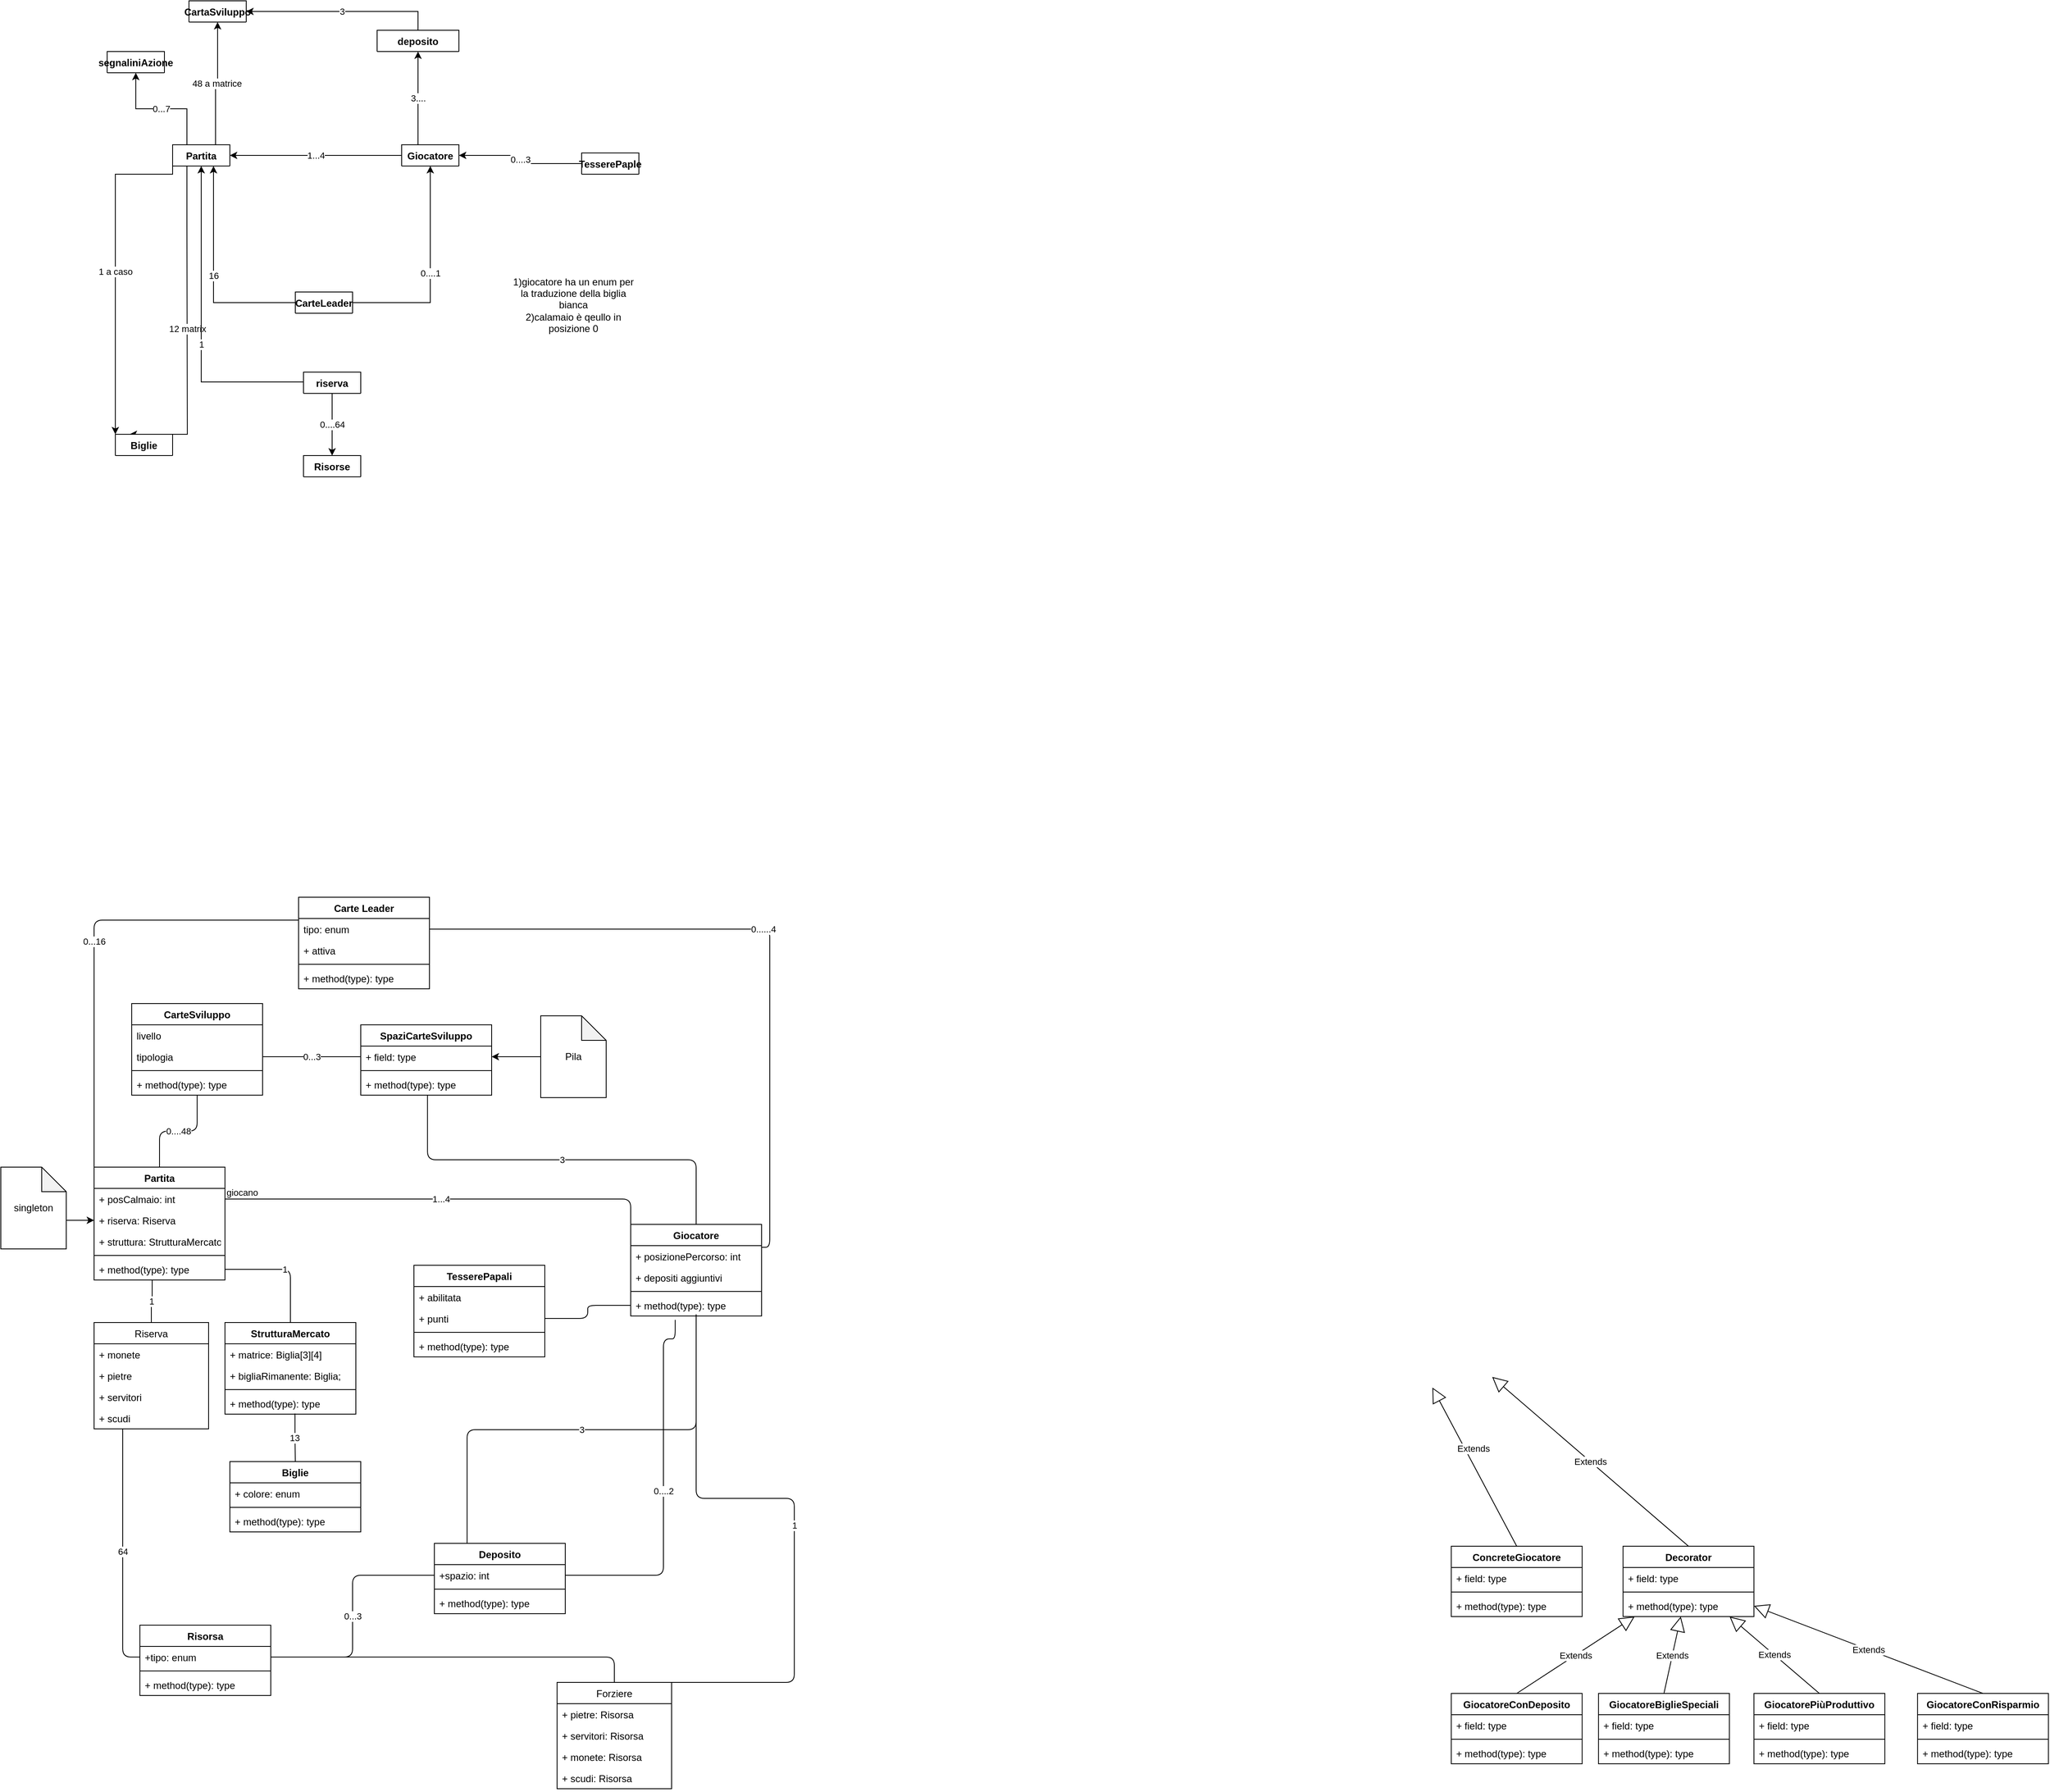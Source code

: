 <mxfile version="14.4.3" type="github">
  <diagram id="C5RBs43oDa-KdzZeNtuy" name="Page-1">
    <mxGraphModel dx="2262" dy="1308" grid="1" gridSize="10" guides="1" tooltips="1" connect="1" arrows="1" fold="1" page="1" pageScale="1" pageWidth="827" pageHeight="1169" math="0" shadow="0">
      <root>
        <mxCell id="WIyWlLk6GJQsqaUBKTNV-0" />
        <mxCell id="WIyWlLk6GJQsqaUBKTNV-1" parent="WIyWlLk6GJQsqaUBKTNV-0" />
        <mxCell id="6oMifKOJI4RX-EmI3Wiy-44" value="12 matrix" style="edgeStyle=orthogonalEdgeStyle;rounded=0;orthogonalLoop=1;jettySize=auto;html=1;exitX=0.25;exitY=1;exitDx=0;exitDy=0;entryX=0.25;entryY=0;entryDx=0;entryDy=0;" edge="1" parent="WIyWlLk6GJQsqaUBKTNV-1" source="6oMifKOJI4RX-EmI3Wiy-0" target="6oMifKOJI4RX-EmI3Wiy-20">
          <mxGeometry relative="1" as="geometry">
            <Array as="points">
              <mxPoint x="217" y="380" />
              <mxPoint x="218" y="610" />
            </Array>
          </mxGeometry>
        </mxCell>
        <mxCell id="6oMifKOJI4RX-EmI3Wiy-46" value="1 a caso" style="edgeStyle=orthogonalEdgeStyle;rounded=0;orthogonalLoop=1;jettySize=auto;html=1;exitX=0;exitY=1;exitDx=0;exitDy=0;entryX=0;entryY=0;entryDx=0;entryDy=0;" edge="1" parent="WIyWlLk6GJQsqaUBKTNV-1" source="6oMifKOJI4RX-EmI3Wiy-0" target="6oMifKOJI4RX-EmI3Wiy-20">
          <mxGeometry relative="1" as="geometry">
            <Array as="points">
              <mxPoint x="200" y="316" />
              <mxPoint x="130" y="316" />
              <mxPoint x="130" y="610" />
            </Array>
          </mxGeometry>
        </mxCell>
        <mxCell id="6oMifKOJI4RX-EmI3Wiy-55" value="48 a matrice" style="edgeStyle=orthogonalEdgeStyle;rounded=0;orthogonalLoop=1;jettySize=auto;html=1;exitX=0.75;exitY=0;exitDx=0;exitDy=0;" edge="1" parent="WIyWlLk6GJQsqaUBKTNV-1" source="6oMifKOJI4RX-EmI3Wiy-0" target="6oMifKOJI4RX-EmI3Wiy-8">
          <mxGeometry relative="1" as="geometry" />
        </mxCell>
        <mxCell id="6oMifKOJI4RX-EmI3Wiy-62" value="0...7" style="edgeStyle=orthogonalEdgeStyle;rounded=0;orthogonalLoop=1;jettySize=auto;html=1;exitX=0.25;exitY=0;exitDx=0;exitDy=0;" edge="1" parent="WIyWlLk6GJQsqaUBKTNV-1" source="6oMifKOJI4RX-EmI3Wiy-0" target="6oMifKOJI4RX-EmI3Wiy-58">
          <mxGeometry relative="1" as="geometry" />
        </mxCell>
        <mxCell id="6oMifKOJI4RX-EmI3Wiy-0" value="Partita" style="swimlane;fontStyle=1;align=center;verticalAlign=top;childLayout=stackLayout;horizontal=1;startSize=26;horizontalStack=0;resizeParent=1;resizeParentMax=0;resizeLast=0;collapsible=1;marginBottom=0;" vertex="1" collapsed="1" parent="WIyWlLk6GJQsqaUBKTNV-1">
          <mxGeometry x="200" y="280" width="70" height="26" as="geometry">
            <mxRectangle x="200" y="280" width="160" height="86" as="alternateBounds" />
          </mxGeometry>
        </mxCell>
        <mxCell id="6oMifKOJI4RX-EmI3Wiy-1" value="+ field: type" style="text;strokeColor=none;fillColor=none;align=left;verticalAlign=top;spacingLeft=4;spacingRight=4;overflow=hidden;rotatable=0;points=[[0,0.5],[1,0.5]];portConstraint=eastwest;" vertex="1" parent="6oMifKOJI4RX-EmI3Wiy-0">
          <mxGeometry y="26" width="70" height="26" as="geometry" />
        </mxCell>
        <mxCell id="6oMifKOJI4RX-EmI3Wiy-2" value="" style="line;strokeWidth=1;fillColor=none;align=left;verticalAlign=middle;spacingTop=-1;spacingLeft=3;spacingRight=3;rotatable=0;labelPosition=right;points=[];portConstraint=eastwest;" vertex="1" parent="6oMifKOJI4RX-EmI3Wiy-0">
          <mxGeometry y="52" width="70" height="8" as="geometry" />
        </mxCell>
        <mxCell id="6oMifKOJI4RX-EmI3Wiy-3" value="+ method(type): type" style="text;strokeColor=none;fillColor=none;align=left;verticalAlign=top;spacingLeft=4;spacingRight=4;overflow=hidden;rotatable=0;points=[[0,0.5],[1,0.5]];portConstraint=eastwest;" vertex="1" parent="6oMifKOJI4RX-EmI3Wiy-0">
          <mxGeometry y="60" width="70" height="26" as="geometry" />
        </mxCell>
        <mxCell id="6oMifKOJI4RX-EmI3Wiy-8" value="CartaSviluppo&#xa;" style="swimlane;fontStyle=1;align=center;verticalAlign=top;childLayout=stackLayout;horizontal=1;startSize=26;horizontalStack=0;resizeParent=1;resizeParentMax=0;resizeLast=0;collapsible=1;marginBottom=0;" vertex="1" collapsed="1" parent="WIyWlLk6GJQsqaUBKTNV-1">
          <mxGeometry x="220" y="104" width="70" height="26" as="geometry">
            <mxRectangle x="310" y="90" width="160" height="86" as="alternateBounds" />
          </mxGeometry>
        </mxCell>
        <mxCell id="6oMifKOJI4RX-EmI3Wiy-9" value="+ field: type" style="text;strokeColor=none;fillColor=none;align=left;verticalAlign=top;spacingLeft=4;spacingRight=4;overflow=hidden;rotatable=0;points=[[0,0.5],[1,0.5]];portConstraint=eastwest;" vertex="1" parent="6oMifKOJI4RX-EmI3Wiy-8">
          <mxGeometry y="26" width="70" height="26" as="geometry" />
        </mxCell>
        <mxCell id="6oMifKOJI4RX-EmI3Wiy-10" value="" style="line;strokeWidth=1;fillColor=none;align=left;verticalAlign=middle;spacingTop=-1;spacingLeft=3;spacingRight=3;rotatable=0;labelPosition=right;points=[];portConstraint=eastwest;" vertex="1" parent="6oMifKOJI4RX-EmI3Wiy-8">
          <mxGeometry y="52" width="70" height="8" as="geometry" />
        </mxCell>
        <mxCell id="6oMifKOJI4RX-EmI3Wiy-11" value="+ method(type): type" style="text;strokeColor=none;fillColor=none;align=left;verticalAlign=top;spacingLeft=4;spacingRight=4;overflow=hidden;rotatable=0;points=[[0,0.5],[1,0.5]];portConstraint=eastwest;" vertex="1" parent="6oMifKOJI4RX-EmI3Wiy-8">
          <mxGeometry y="60" width="70" height="26" as="geometry" />
        </mxCell>
        <mxCell id="6oMifKOJI4RX-EmI3Wiy-38" value="16" style="edgeStyle=orthogonalEdgeStyle;rounded=0;orthogonalLoop=1;jettySize=auto;html=1;" edge="1" parent="WIyWlLk6GJQsqaUBKTNV-1" source="6oMifKOJI4RX-EmI3Wiy-14" target="6oMifKOJI4RX-EmI3Wiy-0">
          <mxGeometry relative="1" as="geometry">
            <Array as="points">
              <mxPoint x="250" y="410" />
              <mxPoint x="250" y="410" />
            </Array>
          </mxGeometry>
        </mxCell>
        <mxCell id="6oMifKOJI4RX-EmI3Wiy-14" value="CarteLeader" style="swimlane;fontStyle=1;align=center;verticalAlign=top;childLayout=stackLayout;horizontal=1;startSize=26;horizontalStack=0;resizeParent=1;resizeParentMax=0;resizeLast=0;collapsible=1;marginBottom=0;" vertex="1" collapsed="1" parent="WIyWlLk6GJQsqaUBKTNV-1">
          <mxGeometry x="350" y="460" width="70" height="26" as="geometry">
            <mxRectangle x="290" y="430" width="160" height="86" as="alternateBounds" />
          </mxGeometry>
        </mxCell>
        <mxCell id="6oMifKOJI4RX-EmI3Wiy-15" value="+ field: type" style="text;strokeColor=none;fillColor=none;align=left;verticalAlign=top;spacingLeft=4;spacingRight=4;overflow=hidden;rotatable=0;points=[[0,0.5],[1,0.5]];portConstraint=eastwest;" vertex="1" parent="6oMifKOJI4RX-EmI3Wiy-14">
          <mxGeometry y="26" width="70" height="26" as="geometry" />
        </mxCell>
        <mxCell id="6oMifKOJI4RX-EmI3Wiy-16" value="" style="line;strokeWidth=1;fillColor=none;align=left;verticalAlign=middle;spacingTop=-1;spacingLeft=3;spacingRight=3;rotatable=0;labelPosition=right;points=[];portConstraint=eastwest;" vertex="1" parent="6oMifKOJI4RX-EmI3Wiy-14">
          <mxGeometry y="52" width="70" height="8" as="geometry" />
        </mxCell>
        <mxCell id="6oMifKOJI4RX-EmI3Wiy-17" value="+ method(type): type" style="text;strokeColor=none;fillColor=none;align=left;verticalAlign=top;spacingLeft=4;spacingRight=4;overflow=hidden;rotatable=0;points=[[0,0.5],[1,0.5]];portConstraint=eastwest;" vertex="1" parent="6oMifKOJI4RX-EmI3Wiy-14">
          <mxGeometry y="60" width="70" height="26" as="geometry" />
        </mxCell>
        <mxCell id="6oMifKOJI4RX-EmI3Wiy-20" value="Biglie&#xa;" style="swimlane;fontStyle=1;align=center;verticalAlign=top;childLayout=stackLayout;horizontal=1;startSize=26;horizontalStack=0;resizeParent=1;resizeParentMax=0;resizeLast=0;collapsible=1;marginBottom=0;" vertex="1" collapsed="1" parent="WIyWlLk6GJQsqaUBKTNV-1">
          <mxGeometry x="130" y="634" width="70" height="26" as="geometry">
            <mxRectangle x="200" y="584" width="160" height="84" as="alternateBounds" />
          </mxGeometry>
        </mxCell>
        <mxCell id="6oMifKOJI4RX-EmI3Wiy-21" value="+ colore: Enum" style="text;strokeColor=none;fillColor=none;align=left;verticalAlign=top;spacingLeft=4;spacingRight=4;overflow=hidden;rotatable=0;points=[[0,0.5],[1,0.5]];portConstraint=eastwest;" vertex="1" parent="6oMifKOJI4RX-EmI3Wiy-20">
          <mxGeometry y="26" width="70" height="24" as="geometry" />
        </mxCell>
        <mxCell id="6oMifKOJI4RX-EmI3Wiy-22" value="" style="line;strokeWidth=1;fillColor=none;align=left;verticalAlign=middle;spacingTop=-1;spacingLeft=3;spacingRight=3;rotatable=0;labelPosition=right;points=[];portConstraint=eastwest;" vertex="1" parent="6oMifKOJI4RX-EmI3Wiy-20">
          <mxGeometry y="50" width="70" height="8" as="geometry" />
        </mxCell>
        <mxCell id="6oMifKOJI4RX-EmI3Wiy-23" value="+ method(type): type" style="text;strokeColor=none;fillColor=none;align=left;verticalAlign=top;spacingLeft=4;spacingRight=4;overflow=hidden;rotatable=0;points=[[0,0.5],[1,0.5]];portConstraint=eastwest;" vertex="1" parent="6oMifKOJI4RX-EmI3Wiy-20">
          <mxGeometry y="58" width="70" height="26" as="geometry" />
        </mxCell>
        <mxCell id="6oMifKOJI4RX-EmI3Wiy-35" value="0....3" style="edgeStyle=orthogonalEdgeStyle;rounded=0;orthogonalLoop=1;jettySize=auto;html=1;entryX=1;entryY=0.5;entryDx=0;entryDy=0;" edge="1" parent="WIyWlLk6GJQsqaUBKTNV-1" source="6oMifKOJI4RX-EmI3Wiy-24" target="6oMifKOJI4RX-EmI3Wiy-28">
          <mxGeometry relative="1" as="geometry" />
        </mxCell>
        <mxCell id="6oMifKOJI4RX-EmI3Wiy-24" value="TesserePaple" style="swimlane;fontStyle=1;align=center;verticalAlign=top;childLayout=stackLayout;horizontal=1;startSize=26;horizontalStack=0;resizeParent=1;resizeParentMax=0;resizeLast=0;collapsible=1;marginBottom=0;" vertex="1" collapsed="1" parent="WIyWlLk6GJQsqaUBKTNV-1">
          <mxGeometry x="700" y="290" width="70" height="26" as="geometry">
            <mxRectangle x="640" y="260" width="160" height="86" as="alternateBounds" />
          </mxGeometry>
        </mxCell>
        <mxCell id="6oMifKOJI4RX-EmI3Wiy-25" value="+ field: type" style="text;strokeColor=none;fillColor=none;align=left;verticalAlign=top;spacingLeft=4;spacingRight=4;overflow=hidden;rotatable=0;points=[[0,0.5],[1,0.5]];portConstraint=eastwest;" vertex="1" parent="6oMifKOJI4RX-EmI3Wiy-24">
          <mxGeometry y="26" width="70" height="26" as="geometry" />
        </mxCell>
        <mxCell id="6oMifKOJI4RX-EmI3Wiy-26" value="" style="line;strokeWidth=1;fillColor=none;align=left;verticalAlign=middle;spacingTop=-1;spacingLeft=3;spacingRight=3;rotatable=0;labelPosition=right;points=[];portConstraint=eastwest;" vertex="1" parent="6oMifKOJI4RX-EmI3Wiy-24">
          <mxGeometry y="52" width="70" height="8" as="geometry" />
        </mxCell>
        <mxCell id="6oMifKOJI4RX-EmI3Wiy-27" value="+ method(type): type" style="text;strokeColor=none;fillColor=none;align=left;verticalAlign=top;spacingLeft=4;spacingRight=4;overflow=hidden;rotatable=0;points=[[0,0.5],[1,0.5]];portConstraint=eastwest;" vertex="1" parent="6oMifKOJI4RX-EmI3Wiy-24">
          <mxGeometry y="60" width="70" height="26" as="geometry" />
        </mxCell>
        <mxCell id="6oMifKOJI4RX-EmI3Wiy-32" value="1...4" style="edgeStyle=orthogonalEdgeStyle;rounded=0;orthogonalLoop=1;jettySize=auto;html=1;entryX=1;entryY=0.5;entryDx=0;entryDy=0;" edge="1" parent="WIyWlLk6GJQsqaUBKTNV-1" source="6oMifKOJI4RX-EmI3Wiy-28" target="6oMifKOJI4RX-EmI3Wiy-0">
          <mxGeometry relative="1" as="geometry">
            <Array as="points">
              <mxPoint x="340" y="293" />
              <mxPoint x="340" y="293" />
            </Array>
          </mxGeometry>
        </mxCell>
        <mxCell id="6oMifKOJI4RX-EmI3Wiy-52" value="3...." style="edgeStyle=orthogonalEdgeStyle;rounded=0;orthogonalLoop=1;jettySize=auto;html=1;entryX=0.5;entryY=1;entryDx=0;entryDy=0;" edge="1" parent="WIyWlLk6GJQsqaUBKTNV-1" source="6oMifKOJI4RX-EmI3Wiy-28" target="6oMifKOJI4RX-EmI3Wiy-47">
          <mxGeometry relative="1" as="geometry">
            <Array as="points">
              <mxPoint x="500" y="200" />
              <mxPoint x="500" y="200" />
            </Array>
          </mxGeometry>
        </mxCell>
        <mxCell id="6oMifKOJI4RX-EmI3Wiy-28" value="Giocatore&#xa;" style="swimlane;fontStyle=1;align=center;verticalAlign=top;childLayout=stackLayout;horizontal=1;startSize=26;horizontalStack=0;resizeParent=1;resizeParentMax=0;resizeLast=0;collapsible=1;marginBottom=0;" vertex="1" collapsed="1" parent="WIyWlLk6GJQsqaUBKTNV-1">
          <mxGeometry x="480" y="280" width="70" height="26" as="geometry">
            <mxRectangle x="480" y="290" width="160" height="86" as="alternateBounds" />
          </mxGeometry>
        </mxCell>
        <mxCell id="6oMifKOJI4RX-EmI3Wiy-29" value="+ field: type" style="text;strokeColor=none;fillColor=none;align=left;verticalAlign=top;spacingLeft=4;spacingRight=4;overflow=hidden;rotatable=0;points=[[0,0.5],[1,0.5]];portConstraint=eastwest;" vertex="1" parent="6oMifKOJI4RX-EmI3Wiy-28">
          <mxGeometry y="26" width="70" height="26" as="geometry" />
        </mxCell>
        <mxCell id="6oMifKOJI4RX-EmI3Wiy-30" value="" style="line;strokeWidth=1;fillColor=none;align=left;verticalAlign=middle;spacingTop=-1;spacingLeft=3;spacingRight=3;rotatable=0;labelPosition=right;points=[];portConstraint=eastwest;" vertex="1" parent="6oMifKOJI4RX-EmI3Wiy-28">
          <mxGeometry y="52" width="70" height="8" as="geometry" />
        </mxCell>
        <mxCell id="6oMifKOJI4RX-EmI3Wiy-31" value="+ method(type): type" style="text;strokeColor=none;fillColor=none;align=left;verticalAlign=top;spacingLeft=4;spacingRight=4;overflow=hidden;rotatable=0;points=[[0,0.5],[1,0.5]];portConstraint=eastwest;" vertex="1" parent="6oMifKOJI4RX-EmI3Wiy-28">
          <mxGeometry y="60" width="70" height="26" as="geometry" />
        </mxCell>
        <mxCell id="6oMifKOJI4RX-EmI3Wiy-43" value="0....1" style="edgeStyle=orthogonalEdgeStyle;rounded=0;orthogonalLoop=1;jettySize=auto;html=1;entryX=0.5;entryY=1;entryDx=0;entryDy=0;" edge="1" parent="WIyWlLk6GJQsqaUBKTNV-1" source="6oMifKOJI4RX-EmI3Wiy-15" target="6oMifKOJI4RX-EmI3Wiy-28">
          <mxGeometry relative="1" as="geometry" />
        </mxCell>
        <mxCell id="6oMifKOJI4RX-EmI3Wiy-54" value="3" style="edgeStyle=orthogonalEdgeStyle;rounded=0;orthogonalLoop=1;jettySize=auto;html=1;exitX=0.5;exitY=0;exitDx=0;exitDy=0;entryX=1;entryY=0.5;entryDx=0;entryDy=0;" edge="1" parent="WIyWlLk6GJQsqaUBKTNV-1" source="6oMifKOJI4RX-EmI3Wiy-47" target="6oMifKOJI4RX-EmI3Wiy-8">
          <mxGeometry relative="1" as="geometry" />
        </mxCell>
        <mxCell id="6oMifKOJI4RX-EmI3Wiy-47" value="deposito" style="swimlane;fontStyle=1;align=center;verticalAlign=top;childLayout=stackLayout;horizontal=1;startSize=26;horizontalStack=0;resizeParent=1;resizeParentMax=0;resizeLast=0;collapsible=1;marginBottom=0;" vertex="1" collapsed="1" parent="WIyWlLk6GJQsqaUBKTNV-1">
          <mxGeometry x="450" y="140" width="100" height="26" as="geometry">
            <mxRectangle x="450" y="140" width="160" height="86" as="alternateBounds" />
          </mxGeometry>
        </mxCell>
        <mxCell id="6oMifKOJI4RX-EmI3Wiy-48" value="spazi" style="text;strokeColor=none;fillColor=none;align=left;verticalAlign=top;spacingLeft=4;spacingRight=4;overflow=hidden;rotatable=0;points=[[0,0.5],[1,0.5]];portConstraint=eastwest;" vertex="1" parent="6oMifKOJI4RX-EmI3Wiy-47">
          <mxGeometry y="26" width="100" height="26" as="geometry" />
        </mxCell>
        <mxCell id="6oMifKOJI4RX-EmI3Wiy-49" value="" style="line;strokeWidth=1;fillColor=none;align=left;verticalAlign=middle;spacingTop=-1;spacingLeft=3;spacingRight=3;rotatable=0;labelPosition=right;points=[];portConstraint=eastwest;" vertex="1" parent="6oMifKOJI4RX-EmI3Wiy-47">
          <mxGeometry y="52" width="100" height="8" as="geometry" />
        </mxCell>
        <mxCell id="6oMifKOJI4RX-EmI3Wiy-50" value="+ method(type): type" style="text;strokeColor=none;fillColor=none;align=left;verticalAlign=top;spacingLeft=4;spacingRight=4;overflow=hidden;rotatable=0;points=[[0,0.5],[1,0.5]];portConstraint=eastwest;" vertex="1" parent="6oMifKOJI4RX-EmI3Wiy-47">
          <mxGeometry y="60" width="100" height="26" as="geometry" />
        </mxCell>
        <mxCell id="6oMifKOJI4RX-EmI3Wiy-58" value="segnaliniAzione" style="swimlane;fontStyle=1;align=center;verticalAlign=top;childLayout=stackLayout;horizontal=1;startSize=26;horizontalStack=0;resizeParent=1;resizeParentMax=0;resizeLast=0;collapsible=1;marginBottom=0;" vertex="1" collapsed="1" parent="WIyWlLk6GJQsqaUBKTNV-1">
          <mxGeometry x="120" y="166" width="70" height="26" as="geometry">
            <mxRectangle x="240" y="290" width="160" height="86" as="alternateBounds" />
          </mxGeometry>
        </mxCell>
        <mxCell id="6oMifKOJI4RX-EmI3Wiy-59" value="+ field: type" style="text;strokeColor=none;fillColor=none;align=left;verticalAlign=top;spacingLeft=4;spacingRight=4;overflow=hidden;rotatable=0;points=[[0,0.5],[1,0.5]];portConstraint=eastwest;" vertex="1" parent="6oMifKOJI4RX-EmI3Wiy-58">
          <mxGeometry y="26" width="70" height="26" as="geometry" />
        </mxCell>
        <mxCell id="6oMifKOJI4RX-EmI3Wiy-60" value="" style="line;strokeWidth=1;fillColor=none;align=left;verticalAlign=middle;spacingTop=-1;spacingLeft=3;spacingRight=3;rotatable=0;labelPosition=right;points=[];portConstraint=eastwest;" vertex="1" parent="6oMifKOJI4RX-EmI3Wiy-58">
          <mxGeometry y="52" width="70" height="8" as="geometry" />
        </mxCell>
        <mxCell id="6oMifKOJI4RX-EmI3Wiy-61" value="+ method(type): type" style="text;strokeColor=none;fillColor=none;align=left;verticalAlign=top;spacingLeft=4;spacingRight=4;overflow=hidden;rotatable=0;points=[[0,0.5],[1,0.5]];portConstraint=eastwest;" vertex="1" parent="6oMifKOJI4RX-EmI3Wiy-58">
          <mxGeometry y="60" width="70" height="26" as="geometry" />
        </mxCell>
        <mxCell id="6oMifKOJI4RX-EmI3Wiy-71" value="1" style="edgeStyle=orthogonalEdgeStyle;rounded=0;orthogonalLoop=1;jettySize=auto;html=1;exitX=0.5;exitY=0;exitDx=0;exitDy=0;entryX=0.5;entryY=1;entryDx=0;entryDy=0;" edge="1" parent="WIyWlLk6GJQsqaUBKTNV-1" source="6oMifKOJI4RX-EmI3Wiy-63" target="6oMifKOJI4RX-EmI3Wiy-0">
          <mxGeometry relative="1" as="geometry">
            <Array as="points">
              <mxPoint x="375" y="570" />
              <mxPoint x="235" y="570" />
            </Array>
          </mxGeometry>
        </mxCell>
        <mxCell id="6oMifKOJI4RX-EmI3Wiy-76" value="0....64" style="edgeStyle=orthogonalEdgeStyle;rounded=0;orthogonalLoop=1;jettySize=auto;html=1;exitX=0.5;exitY=1;exitDx=0;exitDy=0;" edge="1" parent="WIyWlLk6GJQsqaUBKTNV-1" source="6oMifKOJI4RX-EmI3Wiy-63" target="6oMifKOJI4RX-EmI3Wiy-72">
          <mxGeometry relative="1" as="geometry" />
        </mxCell>
        <mxCell id="6oMifKOJI4RX-EmI3Wiy-63" value="riserva&#xa;" style="swimlane;fontStyle=1;align=center;verticalAlign=top;childLayout=stackLayout;horizontal=1;startSize=26;horizontalStack=0;resizeParent=1;resizeParentMax=0;resizeLast=0;collapsible=1;marginBottom=0;" vertex="1" collapsed="1" parent="WIyWlLk6GJQsqaUBKTNV-1">
          <mxGeometry x="360" y="558" width="70" height="26" as="geometry">
            <mxRectangle x="240" y="290" width="160" height="86" as="alternateBounds" />
          </mxGeometry>
        </mxCell>
        <mxCell id="6oMifKOJI4RX-EmI3Wiy-64" value="+ field: type" style="text;strokeColor=none;fillColor=none;align=left;verticalAlign=top;spacingLeft=4;spacingRight=4;overflow=hidden;rotatable=0;points=[[0,0.5],[1,0.5]];portConstraint=eastwest;" vertex="1" parent="6oMifKOJI4RX-EmI3Wiy-63">
          <mxGeometry y="26" width="70" height="26" as="geometry" />
        </mxCell>
        <mxCell id="6oMifKOJI4RX-EmI3Wiy-65" value="" style="line;strokeWidth=1;fillColor=none;align=left;verticalAlign=middle;spacingTop=-1;spacingLeft=3;spacingRight=3;rotatable=0;labelPosition=right;points=[];portConstraint=eastwest;" vertex="1" parent="6oMifKOJI4RX-EmI3Wiy-63">
          <mxGeometry y="52" width="70" height="8" as="geometry" />
        </mxCell>
        <mxCell id="6oMifKOJI4RX-EmI3Wiy-66" value="+ method(type): type" style="text;strokeColor=none;fillColor=none;align=left;verticalAlign=top;spacingLeft=4;spacingRight=4;overflow=hidden;rotatable=0;points=[[0,0.5],[1,0.5]];portConstraint=eastwest;" vertex="1" parent="6oMifKOJI4RX-EmI3Wiy-63">
          <mxGeometry y="60" width="70" height="26" as="geometry" />
        </mxCell>
        <mxCell id="6oMifKOJI4RX-EmI3Wiy-72" value="Risorse" style="swimlane;fontStyle=1;align=center;verticalAlign=top;childLayout=stackLayout;horizontal=1;startSize=26;horizontalStack=0;resizeParent=1;resizeParentMax=0;resizeLast=0;collapsible=1;marginBottom=0;" vertex="1" collapsed="1" parent="WIyWlLk6GJQsqaUBKTNV-1">
          <mxGeometry x="360" y="660" width="70" height="26" as="geometry">
            <mxRectangle x="240" y="290" width="160" height="86" as="alternateBounds" />
          </mxGeometry>
        </mxCell>
        <mxCell id="6oMifKOJI4RX-EmI3Wiy-73" value="+ field: type" style="text;strokeColor=none;fillColor=none;align=left;verticalAlign=top;spacingLeft=4;spacingRight=4;overflow=hidden;rotatable=0;points=[[0,0.5],[1,0.5]];portConstraint=eastwest;" vertex="1" parent="6oMifKOJI4RX-EmI3Wiy-72">
          <mxGeometry y="26" width="70" height="26" as="geometry" />
        </mxCell>
        <mxCell id="6oMifKOJI4RX-EmI3Wiy-74" value="" style="line;strokeWidth=1;fillColor=none;align=left;verticalAlign=middle;spacingTop=-1;spacingLeft=3;spacingRight=3;rotatable=0;labelPosition=right;points=[];portConstraint=eastwest;" vertex="1" parent="6oMifKOJI4RX-EmI3Wiy-72">
          <mxGeometry y="52" width="70" height="8" as="geometry" />
        </mxCell>
        <mxCell id="6oMifKOJI4RX-EmI3Wiy-75" value="+ method(type): type" style="text;strokeColor=none;fillColor=none;align=left;verticalAlign=top;spacingLeft=4;spacingRight=4;overflow=hidden;rotatable=0;points=[[0,0.5],[1,0.5]];portConstraint=eastwest;" vertex="1" parent="6oMifKOJI4RX-EmI3Wiy-72">
          <mxGeometry y="60" width="70" height="26" as="geometry" />
        </mxCell>
        <mxCell id="6oMifKOJI4RX-EmI3Wiy-91" value="1)giocatore ha un enum per la traduzione della biglia bianca&lt;br&gt;2)calamaio è qeullo in posizione 0" style="text;html=1;strokeColor=none;fillColor=none;align=center;verticalAlign=middle;whiteSpace=wrap;rounded=0;" vertex="1" parent="WIyWlLk6GJQsqaUBKTNV-1">
          <mxGeometry x="610" y="466" width="160" height="20" as="geometry" />
        </mxCell>
        <mxCell id="6oMifKOJI4RX-EmI3Wiy-92" value="Forziere" style="swimlane;fontStyle=0;childLayout=stackLayout;horizontal=1;startSize=26;fillColor=none;horizontalStack=0;resizeParent=1;resizeParentMax=0;resizeLast=0;collapsible=1;marginBottom=0;" vertex="1" parent="WIyWlLk6GJQsqaUBKTNV-1">
          <mxGeometry x="670" y="2160" width="140" height="130" as="geometry" />
        </mxCell>
        <mxCell id="6oMifKOJI4RX-EmI3Wiy-94" value="+ pietre: Risorsa" style="text;strokeColor=none;fillColor=none;align=left;verticalAlign=top;spacingLeft=4;spacingRight=4;overflow=hidden;rotatable=0;points=[[0,0.5],[1,0.5]];portConstraint=eastwest;" vertex="1" parent="6oMifKOJI4RX-EmI3Wiy-92">
          <mxGeometry y="26" width="140" height="26" as="geometry" />
        </mxCell>
        <mxCell id="6oMifKOJI4RX-EmI3Wiy-95" value="+ servitori: Risorsa" style="text;strokeColor=none;fillColor=none;align=left;verticalAlign=top;spacingLeft=4;spacingRight=4;overflow=hidden;rotatable=0;points=[[0,0.5],[1,0.5]];portConstraint=eastwest;" vertex="1" parent="6oMifKOJI4RX-EmI3Wiy-92">
          <mxGeometry y="52" width="140" height="26" as="geometry" />
        </mxCell>
        <mxCell id="6oMifKOJI4RX-EmI3Wiy-93" value="+ monete: Risorsa" style="text;strokeColor=none;fillColor=none;align=left;verticalAlign=top;spacingLeft=4;spacingRight=4;overflow=hidden;rotatable=0;points=[[0,0.5],[1,0.5]];portConstraint=eastwest;" vertex="1" parent="6oMifKOJI4RX-EmI3Wiy-92">
          <mxGeometry y="78" width="140" height="26" as="geometry" />
        </mxCell>
        <mxCell id="6oMifKOJI4RX-EmI3Wiy-96" value="+ scudi: Risorsa" style="text;strokeColor=none;fillColor=none;align=left;verticalAlign=top;spacingLeft=4;spacingRight=4;overflow=hidden;rotatable=0;points=[[0,0.5],[1,0.5]];portConstraint=eastwest;" vertex="1" parent="6oMifKOJI4RX-EmI3Wiy-92">
          <mxGeometry y="104" width="140" height="26" as="geometry" />
        </mxCell>
        <mxCell id="6oMifKOJI4RX-EmI3Wiy-97" value="Giocatore" style="swimlane;fontStyle=1;align=center;verticalAlign=top;childLayout=stackLayout;horizontal=1;startSize=26;horizontalStack=0;resizeParent=1;resizeParentMax=0;resizeLast=0;collapsible=1;marginBottom=0;" vertex="1" parent="WIyWlLk6GJQsqaUBKTNV-1">
          <mxGeometry x="760" y="1600" width="160" height="112" as="geometry">
            <mxRectangle x="760" y="1600" width="90" height="26" as="alternateBounds" />
          </mxGeometry>
        </mxCell>
        <mxCell id="6oMifKOJI4RX-EmI3Wiy-98" value="+ posizionePercorso: int" style="text;strokeColor=none;fillColor=none;align=left;verticalAlign=top;spacingLeft=4;spacingRight=4;overflow=hidden;rotatable=0;points=[[0,0.5],[1,0.5]];portConstraint=eastwest;" vertex="1" parent="6oMifKOJI4RX-EmI3Wiy-97">
          <mxGeometry y="26" width="160" height="26" as="geometry" />
        </mxCell>
        <mxCell id="6oMifKOJI4RX-EmI3Wiy-240" value="+ depositi aggiuntivi" style="text;strokeColor=none;fillColor=none;align=left;verticalAlign=top;spacingLeft=4;spacingRight=4;overflow=hidden;rotatable=0;points=[[0,0.5],[1,0.5]];portConstraint=eastwest;" vertex="1" parent="6oMifKOJI4RX-EmI3Wiy-97">
          <mxGeometry y="52" width="160" height="26" as="geometry" />
        </mxCell>
        <mxCell id="6oMifKOJI4RX-EmI3Wiy-99" value="" style="line;strokeWidth=1;fillColor=none;align=left;verticalAlign=middle;spacingTop=-1;spacingLeft=3;spacingRight=3;rotatable=0;labelPosition=right;points=[];portConstraint=eastwest;" vertex="1" parent="6oMifKOJI4RX-EmI3Wiy-97">
          <mxGeometry y="78" width="160" height="8" as="geometry" />
        </mxCell>
        <mxCell id="6oMifKOJI4RX-EmI3Wiy-100" value="+ method(type): type" style="text;strokeColor=none;fillColor=none;align=left;verticalAlign=top;spacingLeft=4;spacingRight=4;overflow=hidden;rotatable=0;points=[[0,0.5],[1,0.5]];portConstraint=eastwest;" vertex="1" parent="6oMifKOJI4RX-EmI3Wiy-97">
          <mxGeometry y="86" width="160" height="26" as="geometry" />
        </mxCell>
        <mxCell id="6oMifKOJI4RX-EmI3Wiy-105" value="Partita" style="swimlane;fontStyle=1;align=center;verticalAlign=top;childLayout=stackLayout;horizontal=1;startSize=26;horizontalStack=0;resizeParent=1;resizeParentMax=0;resizeLast=0;collapsible=1;marginBottom=0;" vertex="1" parent="WIyWlLk6GJQsqaUBKTNV-1">
          <mxGeometry x="104" y="1530" width="160" height="138" as="geometry" />
        </mxCell>
        <mxCell id="6oMifKOJI4RX-EmI3Wiy-106" value="+ posCalmaio: int" style="text;strokeColor=none;fillColor=none;align=left;verticalAlign=top;spacingLeft=4;spacingRight=4;overflow=hidden;rotatable=0;points=[[0,0.5],[1,0.5]];portConstraint=eastwest;" vertex="1" parent="6oMifKOJI4RX-EmI3Wiy-105">
          <mxGeometry y="26" width="160" height="26" as="geometry" />
        </mxCell>
        <mxCell id="6oMifKOJI4RX-EmI3Wiy-133" value="+ riserva: Riserva" style="text;strokeColor=none;fillColor=none;align=left;verticalAlign=top;spacingLeft=4;spacingRight=4;overflow=hidden;rotatable=0;points=[[0,0.5],[1,0.5]];portConstraint=eastwest;" vertex="1" parent="6oMifKOJI4RX-EmI3Wiy-105">
          <mxGeometry y="52" width="160" height="26" as="geometry" />
        </mxCell>
        <mxCell id="6oMifKOJI4RX-EmI3Wiy-132" value="+ struttura: StrutturaMercato " style="text;strokeColor=none;fillColor=none;align=left;verticalAlign=top;spacingLeft=4;spacingRight=4;overflow=hidden;rotatable=0;points=[[0,0.5],[1,0.5]];portConstraint=eastwest;" vertex="1" parent="6oMifKOJI4RX-EmI3Wiy-105">
          <mxGeometry y="78" width="160" height="26" as="geometry" />
        </mxCell>
        <mxCell id="6oMifKOJI4RX-EmI3Wiy-107" value="" style="line;strokeWidth=1;fillColor=none;align=left;verticalAlign=middle;spacingTop=-1;spacingLeft=3;spacingRight=3;rotatable=0;labelPosition=right;points=[];portConstraint=eastwest;" vertex="1" parent="6oMifKOJI4RX-EmI3Wiy-105">
          <mxGeometry y="104" width="160" height="8" as="geometry" />
        </mxCell>
        <mxCell id="6oMifKOJI4RX-EmI3Wiy-108" value="+ method(type): type" style="text;strokeColor=none;fillColor=none;align=left;verticalAlign=top;spacingLeft=4;spacingRight=4;overflow=hidden;rotatable=0;points=[[0,0.5],[1,0.5]];portConstraint=eastwest;" vertex="1" parent="6oMifKOJI4RX-EmI3Wiy-105">
          <mxGeometry y="112" width="160" height="26" as="geometry" />
        </mxCell>
        <mxCell id="6oMifKOJI4RX-EmI3Wiy-109" value="1...4" style="endArrow=none;html=1;edgeStyle=orthogonalEdgeStyle;entryX=0;entryY=0;entryDx=0;entryDy=0;exitX=1;exitY=0.5;exitDx=0;exitDy=0;" edge="1" parent="WIyWlLk6GJQsqaUBKTNV-1" source="6oMifKOJI4RX-EmI3Wiy-106" target="6oMifKOJI4RX-EmI3Wiy-97">
          <mxGeometry relative="1" as="geometry">
            <mxPoint x="539" y="1569" as="sourcePoint" />
            <mxPoint x="704" y="1595" as="targetPoint" />
          </mxGeometry>
        </mxCell>
        <mxCell id="6oMifKOJI4RX-EmI3Wiy-110" value="giocano" style="edgeLabel;resizable=0;html=1;align=left;verticalAlign=bottom;" connectable="0" vertex="1" parent="6oMifKOJI4RX-EmI3Wiy-109">
          <mxGeometry x="-1" relative="1" as="geometry" />
        </mxCell>
        <mxCell id="6oMifKOJI4RX-EmI3Wiy-115" value="Riserva" style="swimlane;fontStyle=0;childLayout=stackLayout;horizontal=1;startSize=26;fillColor=none;horizontalStack=0;resizeParent=1;resizeParentMax=0;resizeLast=0;collapsible=1;marginBottom=0;" vertex="1" parent="WIyWlLk6GJQsqaUBKTNV-1">
          <mxGeometry x="104" y="1720" width="140" height="130" as="geometry" />
        </mxCell>
        <mxCell id="6oMifKOJI4RX-EmI3Wiy-116" value="+ monete" style="text;strokeColor=none;fillColor=none;align=left;verticalAlign=top;spacingLeft=4;spacingRight=4;overflow=hidden;rotatable=0;points=[[0,0.5],[1,0.5]];portConstraint=eastwest;" vertex="1" parent="6oMifKOJI4RX-EmI3Wiy-115">
          <mxGeometry y="26" width="140" height="26" as="geometry" />
        </mxCell>
        <mxCell id="6oMifKOJI4RX-EmI3Wiy-117" value="+ pietre" style="text;strokeColor=none;fillColor=none;align=left;verticalAlign=top;spacingLeft=4;spacingRight=4;overflow=hidden;rotatable=0;points=[[0,0.5],[1,0.5]];portConstraint=eastwest;" vertex="1" parent="6oMifKOJI4RX-EmI3Wiy-115">
          <mxGeometry y="52" width="140" height="26" as="geometry" />
        </mxCell>
        <mxCell id="6oMifKOJI4RX-EmI3Wiy-118" value="+ servitori" style="text;strokeColor=none;fillColor=none;align=left;verticalAlign=top;spacingLeft=4;spacingRight=4;overflow=hidden;rotatable=0;points=[[0,0.5],[1,0.5]];portConstraint=eastwest;" vertex="1" parent="6oMifKOJI4RX-EmI3Wiy-115">
          <mxGeometry y="78" width="140" height="26" as="geometry" />
        </mxCell>
        <mxCell id="6oMifKOJI4RX-EmI3Wiy-119" value="+ scudi&#xa;" style="text;strokeColor=none;fillColor=none;align=left;verticalAlign=top;spacingLeft=4;spacingRight=4;overflow=hidden;rotatable=0;points=[[0,0.5],[1,0.5]];portConstraint=eastwest;" vertex="1" parent="6oMifKOJI4RX-EmI3Wiy-115">
          <mxGeometry y="104" width="140" height="26" as="geometry" />
        </mxCell>
        <mxCell id="6oMifKOJI4RX-EmI3Wiy-120" value="1" style="endArrow=none;html=1;edgeStyle=orthogonalEdgeStyle;exitX=0.444;exitY=1.017;exitDx=0;exitDy=0;exitPerimeter=0;" edge="1" parent="WIyWlLk6GJQsqaUBKTNV-1" source="6oMifKOJI4RX-EmI3Wiy-108" target="6oMifKOJI4RX-EmI3Wiy-115">
          <mxGeometry relative="1" as="geometry">
            <mxPoint x="354" y="1660" as="sourcePoint" />
            <mxPoint x="514" y="1660" as="targetPoint" />
          </mxGeometry>
        </mxCell>
        <mxCell id="6oMifKOJI4RX-EmI3Wiy-123" value="Biglie" style="swimlane;fontStyle=1;align=center;verticalAlign=top;childLayout=stackLayout;horizontal=1;startSize=26;horizontalStack=0;resizeParent=1;resizeParentMax=0;resizeLast=0;collapsible=1;marginBottom=0;" vertex="1" parent="WIyWlLk6GJQsqaUBKTNV-1">
          <mxGeometry x="270" y="1890" width="160" height="86" as="geometry" />
        </mxCell>
        <mxCell id="6oMifKOJI4RX-EmI3Wiy-124" value="+ colore: enum" style="text;strokeColor=none;fillColor=none;align=left;verticalAlign=top;spacingLeft=4;spacingRight=4;overflow=hidden;rotatable=0;points=[[0,0.5],[1,0.5]];portConstraint=eastwest;" vertex="1" parent="6oMifKOJI4RX-EmI3Wiy-123">
          <mxGeometry y="26" width="160" height="26" as="geometry" />
        </mxCell>
        <mxCell id="6oMifKOJI4RX-EmI3Wiy-125" value="" style="line;strokeWidth=1;fillColor=none;align=left;verticalAlign=middle;spacingTop=-1;spacingLeft=3;spacingRight=3;rotatable=0;labelPosition=right;points=[];portConstraint=eastwest;" vertex="1" parent="6oMifKOJI4RX-EmI3Wiy-123">
          <mxGeometry y="52" width="160" height="8" as="geometry" />
        </mxCell>
        <mxCell id="6oMifKOJI4RX-EmI3Wiy-126" value="+ method(type): type" style="text;strokeColor=none;fillColor=none;align=left;verticalAlign=top;spacingLeft=4;spacingRight=4;overflow=hidden;rotatable=0;points=[[0,0.5],[1,0.5]];portConstraint=eastwest;" vertex="1" parent="6oMifKOJI4RX-EmI3Wiy-123">
          <mxGeometry y="60" width="160" height="26" as="geometry" />
        </mxCell>
        <mxCell id="6oMifKOJI4RX-EmI3Wiy-134" value="StrutturaMercato" style="swimlane;fontStyle=1;align=center;verticalAlign=top;childLayout=stackLayout;horizontal=1;startSize=26;horizontalStack=0;resizeParent=1;resizeParentMax=0;resizeLast=0;collapsible=1;marginBottom=0;" vertex="1" parent="WIyWlLk6GJQsqaUBKTNV-1">
          <mxGeometry x="264" y="1720" width="160" height="112" as="geometry" />
        </mxCell>
        <mxCell id="6oMifKOJI4RX-EmI3Wiy-135" value="+ matrice: Biglia[3][4]&#xa;" style="text;strokeColor=none;fillColor=none;align=left;verticalAlign=top;spacingLeft=4;spacingRight=4;overflow=hidden;rotatable=0;points=[[0,0.5],[1,0.5]];portConstraint=eastwest;" vertex="1" parent="6oMifKOJI4RX-EmI3Wiy-134">
          <mxGeometry y="26" width="160" height="26" as="geometry" />
        </mxCell>
        <mxCell id="6oMifKOJI4RX-EmI3Wiy-138" value="+ bigliaRimanente: Biglia;" style="text;strokeColor=none;fillColor=none;align=left;verticalAlign=top;spacingLeft=4;spacingRight=4;overflow=hidden;rotatable=0;points=[[0,0.5],[1,0.5]];portConstraint=eastwest;" vertex="1" parent="6oMifKOJI4RX-EmI3Wiy-134">
          <mxGeometry y="52" width="160" height="26" as="geometry" />
        </mxCell>
        <mxCell id="6oMifKOJI4RX-EmI3Wiy-136" value="" style="line;strokeWidth=1;fillColor=none;align=left;verticalAlign=middle;spacingTop=-1;spacingLeft=3;spacingRight=3;rotatable=0;labelPosition=right;points=[];portConstraint=eastwest;" vertex="1" parent="6oMifKOJI4RX-EmI3Wiy-134">
          <mxGeometry y="78" width="160" height="8" as="geometry" />
        </mxCell>
        <mxCell id="6oMifKOJI4RX-EmI3Wiy-137" value="+ method(type): type" style="text;strokeColor=none;fillColor=none;align=left;verticalAlign=top;spacingLeft=4;spacingRight=4;overflow=hidden;rotatable=0;points=[[0,0.5],[1,0.5]];portConstraint=eastwest;" vertex="1" parent="6oMifKOJI4RX-EmI3Wiy-134">
          <mxGeometry y="86" width="160" height="26" as="geometry" />
        </mxCell>
        <mxCell id="6oMifKOJI4RX-EmI3Wiy-139" value="1" style="endArrow=none;html=1;edgeStyle=orthogonalEdgeStyle;exitX=1;exitY=0.5;exitDx=0;exitDy=0;entryX=0.5;entryY=0;entryDx=0;entryDy=0;" edge="1" parent="WIyWlLk6GJQsqaUBKTNV-1" source="6oMifKOJI4RX-EmI3Wiy-108" target="6oMifKOJI4RX-EmI3Wiy-134">
          <mxGeometry relative="1" as="geometry">
            <mxPoint x="334.0" y="1630.062" as="sourcePoint" />
            <mxPoint x="332.994" y="1691.62" as="targetPoint" />
          </mxGeometry>
        </mxCell>
        <mxCell id="6oMifKOJI4RX-EmI3Wiy-140" value="13" style="endArrow=none;html=1;edgeStyle=orthogonalEdgeStyle;exitX=0.535;exitY=0.972;exitDx=0;exitDy=0;exitPerimeter=0;" edge="1" parent="WIyWlLk6GJQsqaUBKTNV-1" source="6oMifKOJI4RX-EmI3Wiy-137" target="6oMifKOJI4RX-EmI3Wiy-123">
          <mxGeometry relative="1" as="geometry">
            <mxPoint x="195.04" y="1678.442" as="sourcePoint" />
            <mxPoint x="194.034" y="1740" as="targetPoint" />
          </mxGeometry>
        </mxCell>
        <mxCell id="6oMifKOJI4RX-EmI3Wiy-141" value="SpaziCarteSviluppo" style="swimlane;fontStyle=1;align=center;verticalAlign=top;childLayout=stackLayout;horizontal=1;startSize=26;horizontalStack=0;resizeParent=1;resizeParentMax=0;resizeLast=0;collapsible=1;marginBottom=0;" vertex="1" parent="WIyWlLk6GJQsqaUBKTNV-1">
          <mxGeometry x="430" y="1356" width="160" height="86" as="geometry" />
        </mxCell>
        <mxCell id="6oMifKOJI4RX-EmI3Wiy-142" value="+ field: type" style="text;strokeColor=none;fillColor=none;align=left;verticalAlign=top;spacingLeft=4;spacingRight=4;overflow=hidden;rotatable=0;points=[[0,0.5],[1,0.5]];portConstraint=eastwest;" vertex="1" parent="6oMifKOJI4RX-EmI3Wiy-141">
          <mxGeometry y="26" width="160" height="26" as="geometry" />
        </mxCell>
        <mxCell id="6oMifKOJI4RX-EmI3Wiy-143" value="" style="line;strokeWidth=1;fillColor=none;align=left;verticalAlign=middle;spacingTop=-1;spacingLeft=3;spacingRight=3;rotatable=0;labelPosition=right;points=[];portConstraint=eastwest;" vertex="1" parent="6oMifKOJI4RX-EmI3Wiy-141">
          <mxGeometry y="52" width="160" height="8" as="geometry" />
        </mxCell>
        <mxCell id="6oMifKOJI4RX-EmI3Wiy-144" value="+ method(type): type" style="text;strokeColor=none;fillColor=none;align=left;verticalAlign=top;spacingLeft=4;spacingRight=4;overflow=hidden;rotatable=0;points=[[0,0.5],[1,0.5]];portConstraint=eastwest;" vertex="1" parent="6oMifKOJI4RX-EmI3Wiy-141">
          <mxGeometry y="60" width="160" height="26" as="geometry" />
        </mxCell>
        <mxCell id="6oMifKOJI4RX-EmI3Wiy-145" value="CarteSviluppo" style="swimlane;fontStyle=1;align=center;verticalAlign=top;childLayout=stackLayout;horizontal=1;startSize=26;horizontalStack=0;resizeParent=1;resizeParentMax=0;resizeLast=0;collapsible=1;marginBottom=0;" vertex="1" parent="WIyWlLk6GJQsqaUBKTNV-1">
          <mxGeometry x="150" y="1330" width="160" height="112" as="geometry" />
        </mxCell>
        <mxCell id="6oMifKOJI4RX-EmI3Wiy-176" value="livello" style="text;strokeColor=none;fillColor=none;align=left;verticalAlign=top;spacingLeft=4;spacingRight=4;overflow=hidden;rotatable=0;points=[[0,0.5],[1,0.5]];portConstraint=eastwest;" vertex="1" parent="6oMifKOJI4RX-EmI3Wiy-145">
          <mxGeometry y="26" width="160" height="26" as="geometry" />
        </mxCell>
        <mxCell id="6oMifKOJI4RX-EmI3Wiy-146" value="tipologia" style="text;strokeColor=none;fillColor=none;align=left;verticalAlign=top;spacingLeft=4;spacingRight=4;overflow=hidden;rotatable=0;points=[[0,0.5],[1,0.5]];portConstraint=eastwest;" vertex="1" parent="6oMifKOJI4RX-EmI3Wiy-145">
          <mxGeometry y="52" width="160" height="26" as="geometry" />
        </mxCell>
        <mxCell id="6oMifKOJI4RX-EmI3Wiy-147" value="" style="line;strokeWidth=1;fillColor=none;align=left;verticalAlign=middle;spacingTop=-1;spacingLeft=3;spacingRight=3;rotatable=0;labelPosition=right;points=[];portConstraint=eastwest;" vertex="1" parent="6oMifKOJI4RX-EmI3Wiy-145">
          <mxGeometry y="78" width="160" height="8" as="geometry" />
        </mxCell>
        <mxCell id="6oMifKOJI4RX-EmI3Wiy-148" value="+ method(type): type" style="text;strokeColor=none;fillColor=none;align=left;verticalAlign=top;spacingLeft=4;spacingRight=4;overflow=hidden;rotatable=0;points=[[0,0.5],[1,0.5]];portConstraint=eastwest;" vertex="1" parent="6oMifKOJI4RX-EmI3Wiy-145">
          <mxGeometry y="86" width="160" height="26" as="geometry" />
        </mxCell>
        <mxCell id="6oMifKOJI4RX-EmI3Wiy-150" value="0...3" style="endArrow=none;html=1;edgeStyle=orthogonalEdgeStyle;entryX=0;entryY=0.5;entryDx=0;entryDy=0;exitX=1;exitY=0.5;exitDx=0;exitDy=0;" edge="1" parent="WIyWlLk6GJQsqaUBKTNV-1" source="6oMifKOJI4RX-EmI3Wiy-146" target="6oMifKOJI4RX-EmI3Wiy-142">
          <mxGeometry relative="1" as="geometry">
            <mxPoint x="210" y="1490" as="sourcePoint" />
            <mxPoint x="370" y="1490" as="targetPoint" />
          </mxGeometry>
        </mxCell>
        <mxCell id="6oMifKOJI4RX-EmI3Wiy-153" value="3" style="endArrow=none;html=1;edgeStyle=orthogonalEdgeStyle;exitX=0.51;exitY=1.004;exitDx=0;exitDy=0;exitPerimeter=0;" edge="1" parent="WIyWlLk6GJQsqaUBKTNV-1" source="6oMifKOJI4RX-EmI3Wiy-144" target="6oMifKOJI4RX-EmI3Wiy-97">
          <mxGeometry relative="1" as="geometry">
            <mxPoint x="314" y="1369" as="sourcePoint" />
            <mxPoint x="398" y="1399" as="targetPoint" />
          </mxGeometry>
        </mxCell>
        <mxCell id="6oMifKOJI4RX-EmI3Wiy-154" value="TesserePapali" style="swimlane;fontStyle=1;align=center;verticalAlign=top;childLayout=stackLayout;horizontal=1;startSize=26;horizontalStack=0;resizeParent=1;resizeParentMax=0;resizeLast=0;collapsible=1;marginBottom=0;" vertex="1" parent="WIyWlLk6GJQsqaUBKTNV-1">
          <mxGeometry x="495" y="1650" width="160" height="112" as="geometry" />
        </mxCell>
        <mxCell id="6oMifKOJI4RX-EmI3Wiy-237" value="+ abilitata" style="text;strokeColor=none;fillColor=none;align=left;verticalAlign=top;spacingLeft=4;spacingRight=4;overflow=hidden;rotatable=0;points=[[0,0.5],[1,0.5]];portConstraint=eastwest;" vertex="1" parent="6oMifKOJI4RX-EmI3Wiy-154">
          <mxGeometry y="26" width="160" height="26" as="geometry" />
        </mxCell>
        <mxCell id="6oMifKOJI4RX-EmI3Wiy-155" value="+ punti" style="text;strokeColor=none;fillColor=none;align=left;verticalAlign=top;spacingLeft=4;spacingRight=4;overflow=hidden;rotatable=0;points=[[0,0.5],[1,0.5]];portConstraint=eastwest;" vertex="1" parent="6oMifKOJI4RX-EmI3Wiy-154">
          <mxGeometry y="52" width="160" height="26" as="geometry" />
        </mxCell>
        <mxCell id="6oMifKOJI4RX-EmI3Wiy-156" value="" style="line;strokeWidth=1;fillColor=none;align=left;verticalAlign=middle;spacingTop=-1;spacingLeft=3;spacingRight=3;rotatable=0;labelPosition=right;points=[];portConstraint=eastwest;" vertex="1" parent="6oMifKOJI4RX-EmI3Wiy-154">
          <mxGeometry y="78" width="160" height="8" as="geometry" />
        </mxCell>
        <mxCell id="6oMifKOJI4RX-EmI3Wiy-157" value="+ method(type): type" style="text;strokeColor=none;fillColor=none;align=left;verticalAlign=top;spacingLeft=4;spacingRight=4;overflow=hidden;rotatable=0;points=[[0,0.5],[1,0.5]];portConstraint=eastwest;" vertex="1" parent="6oMifKOJI4RX-EmI3Wiy-154">
          <mxGeometry y="86" width="160" height="26" as="geometry" />
        </mxCell>
        <mxCell id="6oMifKOJI4RX-EmI3Wiy-159" value="Deposito" style="swimlane;fontStyle=1;align=center;verticalAlign=top;childLayout=stackLayout;horizontal=1;startSize=26;horizontalStack=0;resizeParent=1;resizeParentMax=0;resizeLast=0;collapsible=1;marginBottom=0;" vertex="1" parent="WIyWlLk6GJQsqaUBKTNV-1">
          <mxGeometry x="520" y="1990" width="160" height="86" as="geometry" />
        </mxCell>
        <mxCell id="6oMifKOJI4RX-EmI3Wiy-160" value="+spazio: int" style="text;strokeColor=none;fillColor=none;align=left;verticalAlign=top;spacingLeft=4;spacingRight=4;overflow=hidden;rotatable=0;points=[[0,0.5],[1,0.5]];portConstraint=eastwest;" vertex="1" parent="6oMifKOJI4RX-EmI3Wiy-159">
          <mxGeometry y="26" width="160" height="26" as="geometry" />
        </mxCell>
        <mxCell id="6oMifKOJI4RX-EmI3Wiy-161" value="" style="line;strokeWidth=1;fillColor=none;align=left;verticalAlign=middle;spacingTop=-1;spacingLeft=3;spacingRight=3;rotatable=0;labelPosition=right;points=[];portConstraint=eastwest;" vertex="1" parent="6oMifKOJI4RX-EmI3Wiy-159">
          <mxGeometry y="52" width="160" height="8" as="geometry" />
        </mxCell>
        <mxCell id="6oMifKOJI4RX-EmI3Wiy-162" value="+ method(type): type" style="text;strokeColor=none;fillColor=none;align=left;verticalAlign=top;spacingLeft=4;spacingRight=4;overflow=hidden;rotatable=0;points=[[0,0.5],[1,0.5]];portConstraint=eastwest;" vertex="1" parent="6oMifKOJI4RX-EmI3Wiy-159">
          <mxGeometry y="60" width="160" height="26" as="geometry" />
        </mxCell>
        <mxCell id="6oMifKOJI4RX-EmI3Wiy-163" value="3" style="endArrow=none;html=1;edgeStyle=orthogonalEdgeStyle;exitX=0.25;exitY=0;exitDx=0;exitDy=0;" edge="1" parent="WIyWlLk6GJQsqaUBKTNV-1" source="6oMifKOJI4RX-EmI3Wiy-159" target="6oMifKOJI4RX-EmI3Wiy-97">
          <mxGeometry relative="1" as="geometry">
            <mxPoint x="334" y="1389" as="sourcePoint" />
            <mxPoint x="418" y="1419" as="targetPoint" />
          </mxGeometry>
        </mxCell>
        <mxCell id="6oMifKOJI4RX-EmI3Wiy-164" value="Risorsa" style="swimlane;fontStyle=1;align=center;verticalAlign=top;childLayout=stackLayout;horizontal=1;startSize=26;horizontalStack=0;resizeParent=1;resizeParentMax=0;resizeLast=0;collapsible=1;marginBottom=0;" vertex="1" parent="WIyWlLk6GJQsqaUBKTNV-1">
          <mxGeometry x="160" y="2090" width="160" height="86" as="geometry" />
        </mxCell>
        <mxCell id="6oMifKOJI4RX-EmI3Wiy-165" value="+tipo: enum" style="text;strokeColor=none;fillColor=none;align=left;verticalAlign=top;spacingLeft=4;spacingRight=4;overflow=hidden;rotatable=0;points=[[0,0.5],[1,0.5]];portConstraint=eastwest;" vertex="1" parent="6oMifKOJI4RX-EmI3Wiy-164">
          <mxGeometry y="26" width="160" height="26" as="geometry" />
        </mxCell>
        <mxCell id="6oMifKOJI4RX-EmI3Wiy-166" value="" style="line;strokeWidth=1;fillColor=none;align=left;verticalAlign=middle;spacingTop=-1;spacingLeft=3;spacingRight=3;rotatable=0;labelPosition=right;points=[];portConstraint=eastwest;" vertex="1" parent="6oMifKOJI4RX-EmI3Wiy-164">
          <mxGeometry y="52" width="160" height="8" as="geometry" />
        </mxCell>
        <mxCell id="6oMifKOJI4RX-EmI3Wiy-167" value="+ method(type): type" style="text;strokeColor=none;fillColor=none;align=left;verticalAlign=top;spacingLeft=4;spacingRight=4;overflow=hidden;rotatable=0;points=[[0,0.5],[1,0.5]];portConstraint=eastwest;" vertex="1" parent="6oMifKOJI4RX-EmI3Wiy-164">
          <mxGeometry y="60" width="160" height="26" as="geometry" />
        </mxCell>
        <mxCell id="6oMifKOJI4RX-EmI3Wiy-168" value="64" style="endArrow=none;html=1;edgeStyle=orthogonalEdgeStyle;exitX=0.25;exitY=1;exitDx=0;exitDy=0;" edge="1" parent="WIyWlLk6GJQsqaUBKTNV-1" source="6oMifKOJI4RX-EmI3Wiy-115" target="6oMifKOJI4RX-EmI3Wiy-165">
          <mxGeometry relative="1" as="geometry">
            <mxPoint x="344" y="1730" as="sourcePoint" />
            <mxPoint x="504" y="1730" as="targetPoint" />
          </mxGeometry>
        </mxCell>
        <mxCell id="6oMifKOJI4RX-EmI3Wiy-171" value="0...3" style="endArrow=none;html=1;edgeStyle=orthogonalEdgeStyle;entryX=1;entryY=0.5;entryDx=0;entryDy=0;exitX=0;exitY=0.5;exitDx=0;exitDy=0;" edge="1" parent="WIyWlLk6GJQsqaUBKTNV-1" source="6oMifKOJI4RX-EmI3Wiy-160" target="6oMifKOJI4RX-EmI3Wiy-165">
          <mxGeometry relative="1" as="geometry">
            <mxPoint x="344" y="1399" as="sourcePoint" />
            <mxPoint x="428" y="1429" as="targetPoint" />
          </mxGeometry>
        </mxCell>
        <mxCell id="6oMifKOJI4RX-EmI3Wiy-173" value="0....48" style="endArrow=none;html=1;edgeStyle=orthogonalEdgeStyle;exitX=0.5;exitY=0;exitDx=0;exitDy=0;" edge="1" parent="WIyWlLk6GJQsqaUBKTNV-1" source="6oMifKOJI4RX-EmI3Wiy-105" target="6oMifKOJI4RX-EmI3Wiy-145">
          <mxGeometry relative="1" as="geometry">
            <mxPoint x="200" y="1540" as="sourcePoint" />
            <mxPoint x="520" y="1600" as="targetPoint" />
          </mxGeometry>
        </mxCell>
        <mxCell id="6oMifKOJI4RX-EmI3Wiy-181" value="Carte Leader" style="swimlane;fontStyle=1;align=center;verticalAlign=top;childLayout=stackLayout;horizontal=1;startSize=26;horizontalStack=0;resizeParent=1;resizeParentMax=0;resizeLast=0;collapsible=1;marginBottom=0;" vertex="1" parent="WIyWlLk6GJQsqaUBKTNV-1">
          <mxGeometry x="354" y="1200" width="160" height="112" as="geometry" />
        </mxCell>
        <mxCell id="6oMifKOJI4RX-EmI3Wiy-182" value="tipo: enum" style="text;strokeColor=none;fillColor=none;align=left;verticalAlign=top;spacingLeft=4;spacingRight=4;overflow=hidden;rotatable=0;points=[[0,0.5],[1,0.5]];portConstraint=eastwest;" vertex="1" parent="6oMifKOJI4RX-EmI3Wiy-181">
          <mxGeometry y="26" width="160" height="26" as="geometry" />
        </mxCell>
        <mxCell id="6oMifKOJI4RX-EmI3Wiy-248" value="+ attiva" style="text;strokeColor=none;fillColor=none;align=left;verticalAlign=top;spacingLeft=4;spacingRight=4;overflow=hidden;rotatable=0;points=[[0,0.5],[1,0.5]];portConstraint=eastwest;" vertex="1" parent="6oMifKOJI4RX-EmI3Wiy-181">
          <mxGeometry y="52" width="160" height="26" as="geometry" />
        </mxCell>
        <mxCell id="6oMifKOJI4RX-EmI3Wiy-183" value="" style="line;strokeWidth=1;fillColor=none;align=left;verticalAlign=middle;spacingTop=-1;spacingLeft=3;spacingRight=3;rotatable=0;labelPosition=right;points=[];portConstraint=eastwest;" vertex="1" parent="6oMifKOJI4RX-EmI3Wiy-181">
          <mxGeometry y="78" width="160" height="8" as="geometry" />
        </mxCell>
        <mxCell id="6oMifKOJI4RX-EmI3Wiy-184" value="+ method(type): type" style="text;strokeColor=none;fillColor=none;align=left;verticalAlign=top;spacingLeft=4;spacingRight=4;overflow=hidden;rotatable=0;points=[[0,0.5],[1,0.5]];portConstraint=eastwest;" vertex="1" parent="6oMifKOJI4RX-EmI3Wiy-181">
          <mxGeometry y="86" width="160" height="26" as="geometry" />
        </mxCell>
        <mxCell id="6oMifKOJI4RX-EmI3Wiy-185" value="0...16" style="endArrow=none;html=1;edgeStyle=orthogonalEdgeStyle;exitX=0;exitY=0;exitDx=0;exitDy=0;entryX=0;entryY=0.25;entryDx=0;entryDy=0;" edge="1" parent="WIyWlLk6GJQsqaUBKTNV-1" source="6oMifKOJI4RX-EmI3Wiy-105" target="6oMifKOJI4RX-EmI3Wiy-181">
          <mxGeometry relative="1" as="geometry">
            <mxPoint x="344" y="1520" as="sourcePoint" />
            <mxPoint x="504" y="1520" as="targetPoint" />
          </mxGeometry>
        </mxCell>
        <mxCell id="6oMifKOJI4RX-EmI3Wiy-188" value="0......4" style="endArrow=none;html=1;edgeStyle=orthogonalEdgeStyle;entryX=1;entryY=0.25;entryDx=0;entryDy=0;exitX=1;exitY=0.5;exitDx=0;exitDy=0;" edge="1" parent="WIyWlLk6GJQsqaUBKTNV-1" source="6oMifKOJI4RX-EmI3Wiy-182" target="6oMifKOJI4RX-EmI3Wiy-97">
          <mxGeometry relative="1" as="geometry">
            <mxPoint x="344" y="1520" as="sourcePoint" />
            <mxPoint x="504" y="1520" as="targetPoint" />
          </mxGeometry>
        </mxCell>
        <mxCell id="6oMifKOJI4RX-EmI3Wiy-191" value="" style="endArrow=none;html=1;edgeStyle=orthogonalEdgeStyle;exitX=1;exitY=0.5;exitDx=0;exitDy=0;" edge="1" parent="WIyWlLk6GJQsqaUBKTNV-1" source="6oMifKOJI4RX-EmI3Wiy-165" target="6oMifKOJI4RX-EmI3Wiy-92">
          <mxGeometry relative="1" as="geometry">
            <mxPoint x="524" y="1940" as="sourcePoint" />
            <mxPoint x="684" y="1940" as="targetPoint" />
          </mxGeometry>
        </mxCell>
        <mxCell id="6oMifKOJI4RX-EmI3Wiy-194" value="ConcreteGiocatore" style="swimlane;fontStyle=1;align=center;verticalAlign=top;childLayout=stackLayout;horizontal=1;startSize=26;horizontalStack=0;resizeParent=1;resizeParentMax=0;resizeLast=0;collapsible=1;marginBottom=0;" vertex="1" parent="WIyWlLk6GJQsqaUBKTNV-1">
          <mxGeometry x="1763.09" y="1993.5" width="160" height="86" as="geometry" />
        </mxCell>
        <mxCell id="6oMifKOJI4RX-EmI3Wiy-195" value="+ field: type" style="text;strokeColor=none;fillColor=none;align=left;verticalAlign=top;spacingLeft=4;spacingRight=4;overflow=hidden;rotatable=0;points=[[0,0.5],[1,0.5]];portConstraint=eastwest;" vertex="1" parent="6oMifKOJI4RX-EmI3Wiy-194">
          <mxGeometry y="26" width="160" height="26" as="geometry" />
        </mxCell>
        <mxCell id="6oMifKOJI4RX-EmI3Wiy-196" value="" style="line;strokeWidth=1;fillColor=none;align=left;verticalAlign=middle;spacingTop=-1;spacingLeft=3;spacingRight=3;rotatable=0;labelPosition=right;points=[];portConstraint=eastwest;" vertex="1" parent="6oMifKOJI4RX-EmI3Wiy-194">
          <mxGeometry y="52" width="160" height="8" as="geometry" />
        </mxCell>
        <mxCell id="6oMifKOJI4RX-EmI3Wiy-197" value="+ method(type): type" style="text;strokeColor=none;fillColor=none;align=left;verticalAlign=top;spacingLeft=4;spacingRight=4;overflow=hidden;rotatable=0;points=[[0,0.5],[1,0.5]];portConstraint=eastwest;" vertex="1" parent="6oMifKOJI4RX-EmI3Wiy-194">
          <mxGeometry y="60" width="160" height="26" as="geometry" />
        </mxCell>
        <mxCell id="6oMifKOJI4RX-EmI3Wiy-198" value="Extends" style="endArrow=block;endSize=16;endFill=0;html=1;exitX=0.5;exitY=0;exitDx=0;exitDy=0;" edge="1" parent="WIyWlLk6GJQsqaUBKTNV-1" source="6oMifKOJI4RX-EmI3Wiy-194">
          <mxGeometry x="0.184" y="-9" width="160" relative="1" as="geometry">
            <mxPoint x="1293.09" y="1863.5" as="sourcePoint" />
            <mxPoint x="1739.998" y="1799.5" as="targetPoint" />
            <mxPoint as="offset" />
          </mxGeometry>
        </mxCell>
        <mxCell id="6oMifKOJI4RX-EmI3Wiy-199" value="" style="endArrow=none;html=1;edgeStyle=orthogonalEdgeStyle;entryX=0;entryY=0.5;entryDx=0;entryDy=0;exitX=1;exitY=0.5;exitDx=0;exitDy=0;" edge="1" parent="WIyWlLk6GJQsqaUBKTNV-1" source="6oMifKOJI4RX-EmI3Wiy-155" target="6oMifKOJI4RX-EmI3Wiy-100">
          <mxGeometry relative="1" as="geometry">
            <mxPoint x="400" y="1880" as="sourcePoint" />
            <mxPoint x="560" y="1880" as="targetPoint" />
          </mxGeometry>
        </mxCell>
        <mxCell id="6oMifKOJI4RX-EmI3Wiy-205" value="1" style="endArrow=none;html=1;edgeStyle=orthogonalEdgeStyle;exitX=0.75;exitY=0;exitDx=0;exitDy=0;" edge="1" parent="WIyWlLk6GJQsqaUBKTNV-1" source="6oMifKOJI4RX-EmI3Wiy-92">
          <mxGeometry relative="1" as="geometry">
            <mxPoint x="520" y="1860" as="sourcePoint" />
            <mxPoint x="840" y="1710" as="targetPoint" />
            <Array as="points">
              <mxPoint x="960" y="2160" />
              <mxPoint x="960" y="1935" />
              <mxPoint x="840" y="1935" />
            </Array>
          </mxGeometry>
        </mxCell>
        <mxCell id="6oMifKOJI4RX-EmI3Wiy-208" value="Decorator" style="swimlane;fontStyle=1;align=center;verticalAlign=top;childLayout=stackLayout;horizontal=1;startSize=26;horizontalStack=0;resizeParent=1;resizeParentMax=0;resizeLast=0;collapsible=1;marginBottom=0;" vertex="1" parent="WIyWlLk6GJQsqaUBKTNV-1">
          <mxGeometry x="1973.09" y="1993.5" width="160" height="86" as="geometry" />
        </mxCell>
        <mxCell id="6oMifKOJI4RX-EmI3Wiy-209" value="+ field: type" style="text;strokeColor=none;fillColor=none;align=left;verticalAlign=top;spacingLeft=4;spacingRight=4;overflow=hidden;rotatable=0;points=[[0,0.5],[1,0.5]];portConstraint=eastwest;" vertex="1" parent="6oMifKOJI4RX-EmI3Wiy-208">
          <mxGeometry y="26" width="160" height="26" as="geometry" />
        </mxCell>
        <mxCell id="6oMifKOJI4RX-EmI3Wiy-210" value="" style="line;strokeWidth=1;fillColor=none;align=left;verticalAlign=middle;spacingTop=-1;spacingLeft=3;spacingRight=3;rotatable=0;labelPosition=right;points=[];portConstraint=eastwest;" vertex="1" parent="6oMifKOJI4RX-EmI3Wiy-208">
          <mxGeometry y="52" width="160" height="8" as="geometry" />
        </mxCell>
        <mxCell id="6oMifKOJI4RX-EmI3Wiy-211" value="+ method(type): type" style="text;strokeColor=none;fillColor=none;align=left;verticalAlign=top;spacingLeft=4;spacingRight=4;overflow=hidden;rotatable=0;points=[[0,0.5],[1,0.5]];portConstraint=eastwest;" vertex="1" parent="6oMifKOJI4RX-EmI3Wiy-208">
          <mxGeometry y="60" width="160" height="26" as="geometry" />
        </mxCell>
        <mxCell id="6oMifKOJI4RX-EmI3Wiy-212" value="Extends" style="endArrow=block;endSize=16;endFill=0;html=1;entryX=1;entryY=0.5;entryDx=0;entryDy=0;exitX=0.5;exitY=0;exitDx=0;exitDy=0;" edge="1" parent="WIyWlLk6GJQsqaUBKTNV-1" source="6oMifKOJI4RX-EmI3Wiy-208">
          <mxGeometry width="160" relative="1" as="geometry">
            <mxPoint x="1413.09" y="1973.5" as="sourcePoint" />
            <mxPoint x="1813.09" y="1786.5" as="targetPoint" />
          </mxGeometry>
        </mxCell>
        <mxCell id="6oMifKOJI4RX-EmI3Wiy-213" value="GiocatoreConDeposito" style="swimlane;fontStyle=1;align=center;verticalAlign=top;childLayout=stackLayout;horizontal=1;startSize=26;horizontalStack=0;resizeParent=1;resizeParentMax=0;resizeLast=0;collapsible=1;marginBottom=0;" vertex="1" parent="WIyWlLk6GJQsqaUBKTNV-1">
          <mxGeometry x="1763.09" y="2173.5" width="160" height="86" as="geometry" />
        </mxCell>
        <mxCell id="6oMifKOJI4RX-EmI3Wiy-214" value="+ field: type" style="text;strokeColor=none;fillColor=none;align=left;verticalAlign=top;spacingLeft=4;spacingRight=4;overflow=hidden;rotatable=0;points=[[0,0.5],[1,0.5]];portConstraint=eastwest;" vertex="1" parent="6oMifKOJI4RX-EmI3Wiy-213">
          <mxGeometry y="26" width="160" height="26" as="geometry" />
        </mxCell>
        <mxCell id="6oMifKOJI4RX-EmI3Wiy-215" value="" style="line;strokeWidth=1;fillColor=none;align=left;verticalAlign=middle;spacingTop=-1;spacingLeft=3;spacingRight=3;rotatable=0;labelPosition=right;points=[];portConstraint=eastwest;" vertex="1" parent="6oMifKOJI4RX-EmI3Wiy-213">
          <mxGeometry y="52" width="160" height="8" as="geometry" />
        </mxCell>
        <mxCell id="6oMifKOJI4RX-EmI3Wiy-216" value="+ method(type): type" style="text;strokeColor=none;fillColor=none;align=left;verticalAlign=top;spacingLeft=4;spacingRight=4;overflow=hidden;rotatable=0;points=[[0,0.5],[1,0.5]];portConstraint=eastwest;" vertex="1" parent="6oMifKOJI4RX-EmI3Wiy-213">
          <mxGeometry y="60" width="160" height="26" as="geometry" />
        </mxCell>
        <mxCell id="6oMifKOJI4RX-EmI3Wiy-218" value="Extends" style="endArrow=block;endSize=16;endFill=0;html=1;exitX=0.5;exitY=0;exitDx=0;exitDy=0;" edge="1" parent="WIyWlLk6GJQsqaUBKTNV-1" source="6oMifKOJI4RX-EmI3Wiy-213" target="6oMifKOJI4RX-EmI3Wiy-208">
          <mxGeometry width="160" relative="1" as="geometry">
            <mxPoint x="1413.09" y="1973.5" as="sourcePoint" />
            <mxPoint x="1573.09" y="1973.5" as="targetPoint" />
          </mxGeometry>
        </mxCell>
        <mxCell id="6oMifKOJI4RX-EmI3Wiy-219" value="GiocatoreBiglieSpeciali" style="swimlane;fontStyle=1;align=center;verticalAlign=top;childLayout=stackLayout;horizontal=1;startSize=26;horizontalStack=0;resizeParent=1;resizeParentMax=0;resizeLast=0;collapsible=1;marginBottom=0;" vertex="1" parent="WIyWlLk6GJQsqaUBKTNV-1">
          <mxGeometry x="1943.09" y="2173.5" width="160" height="86" as="geometry" />
        </mxCell>
        <mxCell id="6oMifKOJI4RX-EmI3Wiy-220" value="+ field: type" style="text;strokeColor=none;fillColor=none;align=left;verticalAlign=top;spacingLeft=4;spacingRight=4;overflow=hidden;rotatable=0;points=[[0,0.5],[1,0.5]];portConstraint=eastwest;" vertex="1" parent="6oMifKOJI4RX-EmI3Wiy-219">
          <mxGeometry y="26" width="160" height="26" as="geometry" />
        </mxCell>
        <mxCell id="6oMifKOJI4RX-EmI3Wiy-221" value="" style="line;strokeWidth=1;fillColor=none;align=left;verticalAlign=middle;spacingTop=-1;spacingLeft=3;spacingRight=3;rotatable=0;labelPosition=right;points=[];portConstraint=eastwest;" vertex="1" parent="6oMifKOJI4RX-EmI3Wiy-219">
          <mxGeometry y="52" width="160" height="8" as="geometry" />
        </mxCell>
        <mxCell id="6oMifKOJI4RX-EmI3Wiy-222" value="+ method(type): type" style="text;strokeColor=none;fillColor=none;align=left;verticalAlign=top;spacingLeft=4;spacingRight=4;overflow=hidden;rotatable=0;points=[[0,0.5],[1,0.5]];portConstraint=eastwest;" vertex="1" parent="6oMifKOJI4RX-EmI3Wiy-219">
          <mxGeometry y="60" width="160" height="26" as="geometry" />
        </mxCell>
        <mxCell id="6oMifKOJI4RX-EmI3Wiy-223" value="Extends" style="endArrow=block;endSize=16;endFill=0;html=1;exitX=0.5;exitY=0;exitDx=0;exitDy=0;" edge="1" parent="WIyWlLk6GJQsqaUBKTNV-1" source="6oMifKOJI4RX-EmI3Wiy-219" target="6oMifKOJI4RX-EmI3Wiy-208">
          <mxGeometry width="160" relative="1" as="geometry">
            <mxPoint x="1943.09" y="2173.5" as="sourcePoint" />
            <mxPoint x="2042.303" y="2089.5" as="targetPoint" />
          </mxGeometry>
        </mxCell>
        <mxCell id="6oMifKOJI4RX-EmI3Wiy-224" value="GiocatorePiùProduttivo" style="swimlane;fontStyle=1;align=center;verticalAlign=top;childLayout=stackLayout;horizontal=1;startSize=26;horizontalStack=0;resizeParent=1;resizeParentMax=0;resizeLast=0;collapsible=1;marginBottom=0;" vertex="1" parent="WIyWlLk6GJQsqaUBKTNV-1">
          <mxGeometry x="2133.09" y="2173.5" width="160" height="86" as="geometry" />
        </mxCell>
        <mxCell id="6oMifKOJI4RX-EmI3Wiy-225" value="+ field: type" style="text;strokeColor=none;fillColor=none;align=left;verticalAlign=top;spacingLeft=4;spacingRight=4;overflow=hidden;rotatable=0;points=[[0,0.5],[1,0.5]];portConstraint=eastwest;" vertex="1" parent="6oMifKOJI4RX-EmI3Wiy-224">
          <mxGeometry y="26" width="160" height="26" as="geometry" />
        </mxCell>
        <mxCell id="6oMifKOJI4RX-EmI3Wiy-226" value="" style="line;strokeWidth=1;fillColor=none;align=left;verticalAlign=middle;spacingTop=-1;spacingLeft=3;spacingRight=3;rotatable=0;labelPosition=right;points=[];portConstraint=eastwest;" vertex="1" parent="6oMifKOJI4RX-EmI3Wiy-224">
          <mxGeometry y="52" width="160" height="8" as="geometry" />
        </mxCell>
        <mxCell id="6oMifKOJI4RX-EmI3Wiy-227" value="+ method(type): type" style="text;strokeColor=none;fillColor=none;align=left;verticalAlign=top;spacingLeft=4;spacingRight=4;overflow=hidden;rotatable=0;points=[[0,0.5],[1,0.5]];portConstraint=eastwest;" vertex="1" parent="6oMifKOJI4RX-EmI3Wiy-224">
          <mxGeometry y="60" width="160" height="26" as="geometry" />
        </mxCell>
        <mxCell id="6oMifKOJI4RX-EmI3Wiy-228" value="Extends" style="endArrow=block;endSize=16;endFill=0;html=1;exitX=0.5;exitY=0;exitDx=0;exitDy=0;" edge="1" parent="WIyWlLk6GJQsqaUBKTNV-1" source="6oMifKOJI4RX-EmI3Wiy-224" target="6oMifKOJI4RX-EmI3Wiy-208">
          <mxGeometry width="160" relative="1" as="geometry">
            <mxPoint x="1953.09" y="2183.5" as="sourcePoint" />
            <mxPoint x="2052.303" y="2099.5" as="targetPoint" />
          </mxGeometry>
        </mxCell>
        <mxCell id="6oMifKOJI4RX-EmI3Wiy-229" value="GiocatoreConRisparmio" style="swimlane;fontStyle=1;align=center;verticalAlign=top;childLayout=stackLayout;horizontal=1;startSize=26;horizontalStack=0;resizeParent=1;resizeParentMax=0;resizeLast=0;collapsible=1;marginBottom=0;" vertex="1" parent="WIyWlLk6GJQsqaUBKTNV-1">
          <mxGeometry x="2333.09" y="2173.5" width="160" height="86" as="geometry" />
        </mxCell>
        <mxCell id="6oMifKOJI4RX-EmI3Wiy-230" value="+ field: type" style="text;strokeColor=none;fillColor=none;align=left;verticalAlign=top;spacingLeft=4;spacingRight=4;overflow=hidden;rotatable=0;points=[[0,0.5],[1,0.5]];portConstraint=eastwest;" vertex="1" parent="6oMifKOJI4RX-EmI3Wiy-229">
          <mxGeometry y="26" width="160" height="26" as="geometry" />
        </mxCell>
        <mxCell id="6oMifKOJI4RX-EmI3Wiy-231" value="" style="line;strokeWidth=1;fillColor=none;align=left;verticalAlign=middle;spacingTop=-1;spacingLeft=3;spacingRight=3;rotatable=0;labelPosition=right;points=[];portConstraint=eastwest;" vertex="1" parent="6oMifKOJI4RX-EmI3Wiy-229">
          <mxGeometry y="52" width="160" height="8" as="geometry" />
        </mxCell>
        <mxCell id="6oMifKOJI4RX-EmI3Wiy-232" value="+ method(type): type" style="text;strokeColor=none;fillColor=none;align=left;verticalAlign=top;spacingLeft=4;spacingRight=4;overflow=hidden;rotatable=0;points=[[0,0.5],[1,0.5]];portConstraint=eastwest;" vertex="1" parent="6oMifKOJI4RX-EmI3Wiy-229">
          <mxGeometry y="60" width="160" height="26" as="geometry" />
        </mxCell>
        <mxCell id="6oMifKOJI4RX-EmI3Wiy-233" value="Extends" style="endArrow=block;endSize=16;endFill=0;html=1;exitX=0.5;exitY=0;exitDx=0;exitDy=0;entryX=1;entryY=0.5;entryDx=0;entryDy=0;" edge="1" parent="WIyWlLk6GJQsqaUBKTNV-1" source="6oMifKOJI4RX-EmI3Wiy-229" target="6oMifKOJI4RX-EmI3Wiy-211">
          <mxGeometry width="160" relative="1" as="geometry">
            <mxPoint x="1963.09" y="2193.5" as="sourcePoint" />
            <mxPoint x="2062.303" y="2109.5" as="targetPoint" />
          </mxGeometry>
        </mxCell>
        <mxCell id="6oMifKOJI4RX-EmI3Wiy-236" style="edgeStyle=orthogonalEdgeStyle;rounded=0;orthogonalLoop=1;jettySize=auto;html=1;exitX=0;exitY=0;exitDx=80;exitDy=65;exitPerimeter=0;entryX=0;entryY=0.5;entryDx=0;entryDy=0;" edge="1" parent="WIyWlLk6GJQsqaUBKTNV-1" source="6oMifKOJI4RX-EmI3Wiy-235" target="6oMifKOJI4RX-EmI3Wiy-133">
          <mxGeometry relative="1" as="geometry" />
        </mxCell>
        <mxCell id="6oMifKOJI4RX-EmI3Wiy-235" value="singleton" style="shape=note;whiteSpace=wrap;html=1;backgroundOutline=1;darkOpacity=0.05;" vertex="1" parent="WIyWlLk6GJQsqaUBKTNV-1">
          <mxGeometry x="-10" y="1530" width="80" height="100" as="geometry" />
        </mxCell>
        <mxCell id="6oMifKOJI4RX-EmI3Wiy-239" style="edgeStyle=orthogonalEdgeStyle;rounded=0;orthogonalLoop=1;jettySize=auto;html=1;" edge="1" parent="WIyWlLk6GJQsqaUBKTNV-1" source="6oMifKOJI4RX-EmI3Wiy-238" target="6oMifKOJI4RX-EmI3Wiy-142">
          <mxGeometry relative="1" as="geometry" />
        </mxCell>
        <mxCell id="6oMifKOJI4RX-EmI3Wiy-238" value="Pila" style="shape=note;whiteSpace=wrap;html=1;backgroundOutline=1;darkOpacity=0.05;" vertex="1" parent="WIyWlLk6GJQsqaUBKTNV-1">
          <mxGeometry x="650" y="1345" width="80" height="100" as="geometry" />
        </mxCell>
        <mxCell id="6oMifKOJI4RX-EmI3Wiy-245" value="0....2" style="endArrow=none;html=1;edgeStyle=orthogonalEdgeStyle;entryX=0.34;entryY=1.181;entryDx=0;entryDy=0;exitX=1;exitY=0.5;exitDx=0;exitDy=0;entryPerimeter=0;" edge="1" parent="WIyWlLk6GJQsqaUBKTNV-1" source="6oMifKOJI4RX-EmI3Wiy-160" target="6oMifKOJI4RX-EmI3Wiy-100">
          <mxGeometry relative="1" as="geometry">
            <mxPoint x="450" y="1720" as="sourcePoint" />
            <mxPoint x="610" y="1720" as="targetPoint" />
            <Array as="points">
              <mxPoint x="800" y="2029" />
              <mxPoint x="800" y="1740" />
              <mxPoint x="814" y="1740" />
            </Array>
          </mxGeometry>
        </mxCell>
      </root>
    </mxGraphModel>
  </diagram>
</mxfile>
